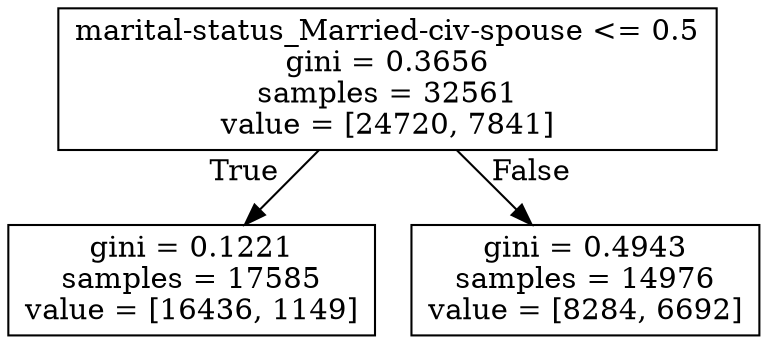 digraph Tree {
node [shape=box] ;
0 [label="marital-status_Married-civ-spouse <= 0.5\ngini = 0.3656\nsamples = 32561\nvalue = [24720, 7841]"] ;
1 [label="gini = 0.1221\nsamples = 17585\nvalue = [16436, 1149]"] ;
0 -> 1 [labeldistance=2.5, labelangle=45, headlabel="True"] ;
2 [label="gini = 0.4943\nsamples = 14976\nvalue = [8284, 6692]"] ;
0 -> 2 [labeldistance=2.5, labelangle=-45, headlabel="False"] ;
}